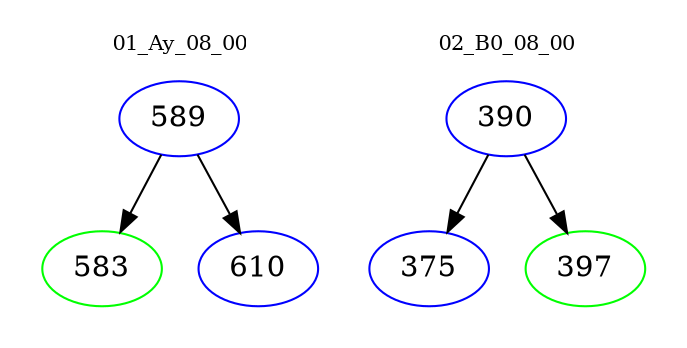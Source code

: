 digraph{
subgraph cluster_0 {
color = white
label = "01_Ay_08_00";
fontsize=10;
T0_589 [label="589", color="blue"]
T0_589 -> T0_583 [color="black"]
T0_583 [label="583", color="green"]
T0_589 -> T0_610 [color="black"]
T0_610 [label="610", color="blue"]
}
subgraph cluster_1 {
color = white
label = "02_B0_08_00";
fontsize=10;
T1_390 [label="390", color="blue"]
T1_390 -> T1_375 [color="black"]
T1_375 [label="375", color="blue"]
T1_390 -> T1_397 [color="black"]
T1_397 [label="397", color="green"]
}
}
